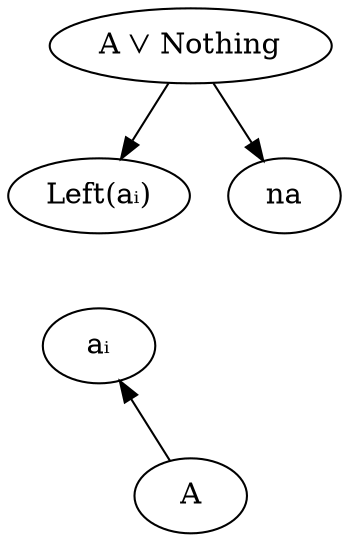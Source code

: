 digraph {
    AorNothing[label="A ⋁ Nothing"]
    LeftA[label="Left(aᵢ)" class="value"]
    na[class="na,value"]

    AorNothing -> LeftA
    AorNothing -> na

    na2[class="na,value" style=invis]
    a[label="aᵢ" class="value"]

    na2 -> A[style=invis]
    a -> A[dir=back]

    a -> LeftA[style=invis]
    LeftA -> a[style=invis]
    na2 -> na[style=invis]
    na -> na2[style=invis]
}
